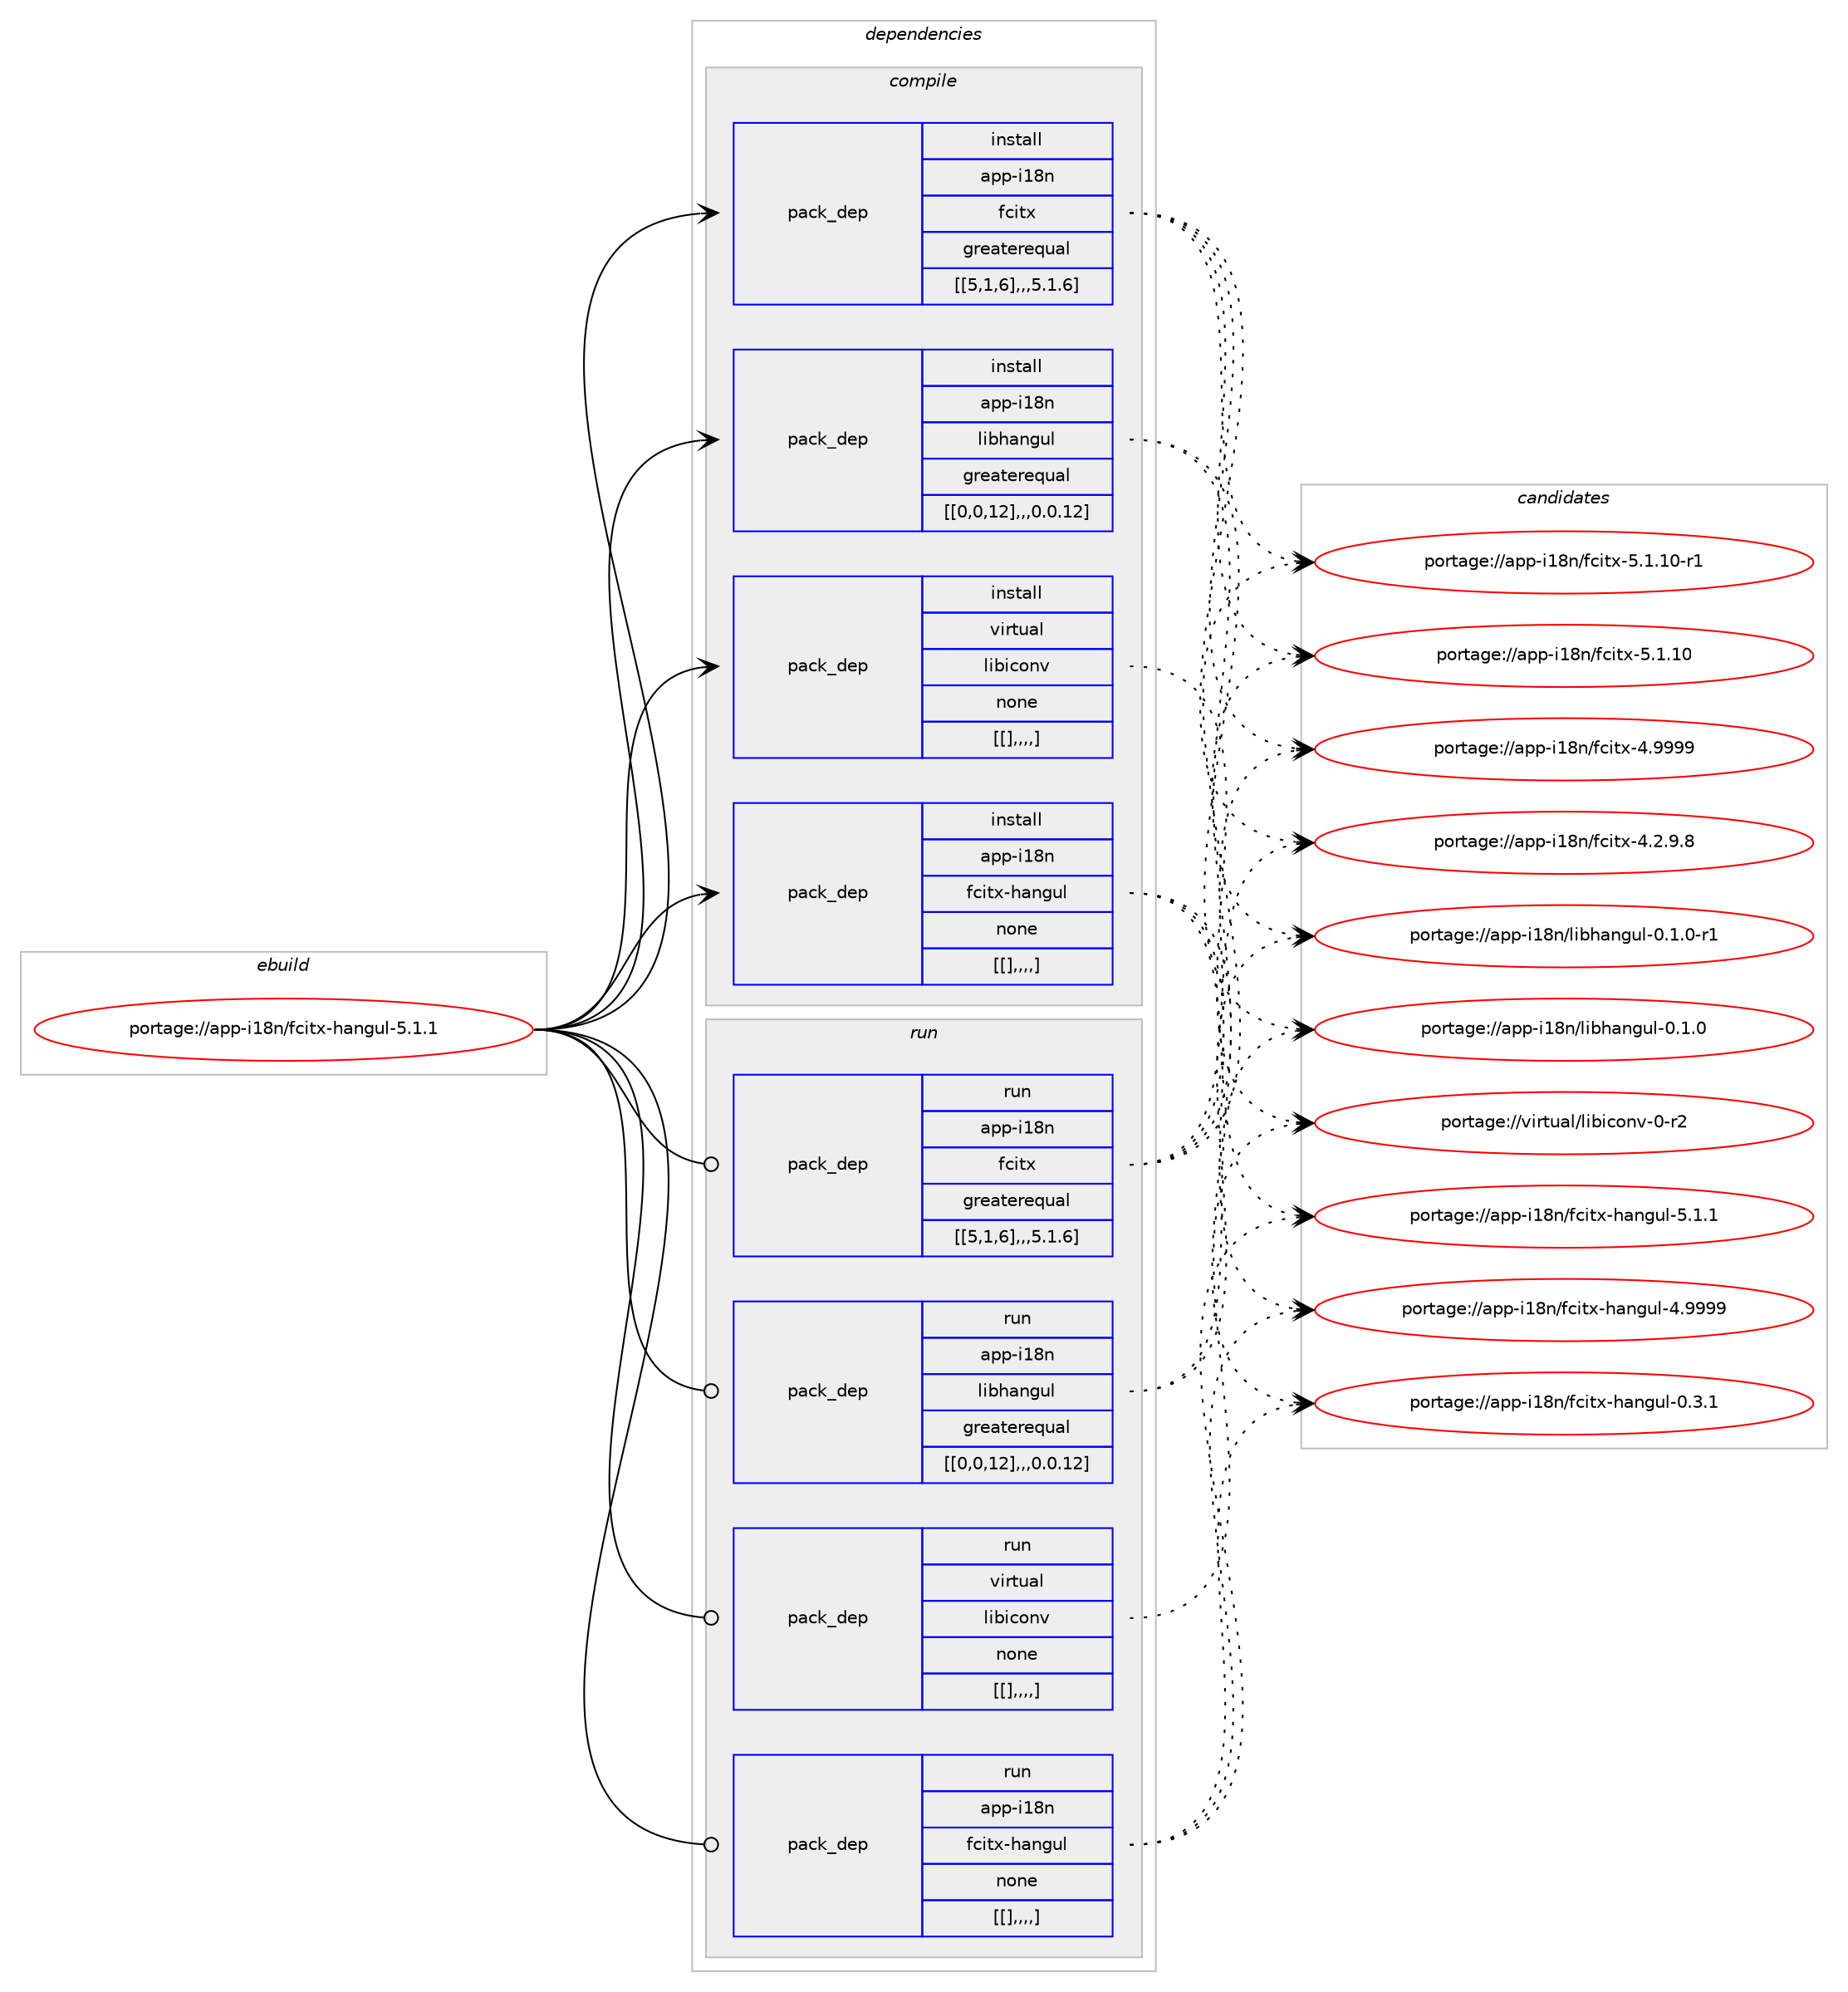digraph prolog {

# *************
# Graph options
# *************

newrank=true;
concentrate=true;
compound=true;
graph [rankdir=LR,fontname=Helvetica,fontsize=10,ranksep=1.5];#, ranksep=2.5, nodesep=0.2];
edge  [arrowhead=vee];
node  [fontname=Helvetica,fontsize=10];

# **********
# The ebuild
# **********

subgraph cluster_leftcol {
color=gray;
label=<<i>ebuild</i>>;
id [label="portage://app-i18n/fcitx-hangul-5.1.1", color=red, width=4, href="../app-i18n/fcitx-hangul-5.1.1.svg"];
}

# ****************
# The dependencies
# ****************

subgraph cluster_midcol {
color=gray;
label=<<i>dependencies</i>>;
subgraph cluster_compile {
fillcolor="#eeeeee";
style=filled;
label=<<i>compile</i>>;
subgraph pack25994 {
dependency37456 [label=<<TABLE BORDER="0" CELLBORDER="1" CELLSPACING="0" CELLPADDING="4" WIDTH="220"><TR><TD ROWSPAN="6" CELLPADDING="30">pack_dep</TD></TR><TR><TD WIDTH="110">install</TD></TR><TR><TD>app-i18n</TD></TR><TR><TD>fcitx</TD></TR><TR><TD>greaterequal</TD></TR><TR><TD>[[5,1,6],,,5.1.6]</TD></TR></TABLE>>, shape=none, color=blue];
}
id:e -> dependency37456:w [weight=20,style="solid",arrowhead="vee"];
subgraph pack25995 {
dependency37457 [label=<<TABLE BORDER="0" CELLBORDER="1" CELLSPACING="0" CELLPADDING="4" WIDTH="220"><TR><TD ROWSPAN="6" CELLPADDING="30">pack_dep</TD></TR><TR><TD WIDTH="110">install</TD></TR><TR><TD>app-i18n</TD></TR><TR><TD>libhangul</TD></TR><TR><TD>greaterequal</TD></TR><TR><TD>[[0,0,12],,,0.0.12]</TD></TR></TABLE>>, shape=none, color=blue];
}
id:e -> dependency37457:w [weight=20,style="solid",arrowhead="vee"];
subgraph pack25996 {
dependency37458 [label=<<TABLE BORDER="0" CELLBORDER="1" CELLSPACING="0" CELLPADDING="4" WIDTH="220"><TR><TD ROWSPAN="6" CELLPADDING="30">pack_dep</TD></TR><TR><TD WIDTH="110">install</TD></TR><TR><TD>virtual</TD></TR><TR><TD>libiconv</TD></TR><TR><TD>none</TD></TR><TR><TD>[[],,,,]</TD></TR></TABLE>>, shape=none, color=blue];
}
id:e -> dependency37458:w [weight=20,style="solid",arrowhead="vee"];
subgraph pack25997 {
dependency37459 [label=<<TABLE BORDER="0" CELLBORDER="1" CELLSPACING="0" CELLPADDING="4" WIDTH="220"><TR><TD ROWSPAN="6" CELLPADDING="30">pack_dep</TD></TR><TR><TD WIDTH="110">install</TD></TR><TR><TD>app-i18n</TD></TR><TR><TD>fcitx-hangul</TD></TR><TR><TD>none</TD></TR><TR><TD>[[],,,,]</TD></TR></TABLE>>, shape=none, color=blue];
}
id:e -> dependency37459:w [weight=20,style="solid",arrowhead="vee"];
}
subgraph cluster_compileandrun {
fillcolor="#eeeeee";
style=filled;
label=<<i>compile and run</i>>;
}
subgraph cluster_run {
fillcolor="#eeeeee";
style=filled;
label=<<i>run</i>>;
subgraph pack25998 {
dependency37460 [label=<<TABLE BORDER="0" CELLBORDER="1" CELLSPACING="0" CELLPADDING="4" WIDTH="220"><TR><TD ROWSPAN="6" CELLPADDING="30">pack_dep</TD></TR><TR><TD WIDTH="110">run</TD></TR><TR><TD>app-i18n</TD></TR><TR><TD>fcitx</TD></TR><TR><TD>greaterequal</TD></TR><TR><TD>[[5,1,6],,,5.1.6]</TD></TR></TABLE>>, shape=none, color=blue];
}
id:e -> dependency37460:w [weight=20,style="solid",arrowhead="odot"];
subgraph pack25999 {
dependency37461 [label=<<TABLE BORDER="0" CELLBORDER="1" CELLSPACING="0" CELLPADDING="4" WIDTH="220"><TR><TD ROWSPAN="6" CELLPADDING="30">pack_dep</TD></TR><TR><TD WIDTH="110">run</TD></TR><TR><TD>app-i18n</TD></TR><TR><TD>libhangul</TD></TR><TR><TD>greaterequal</TD></TR><TR><TD>[[0,0,12],,,0.0.12]</TD></TR></TABLE>>, shape=none, color=blue];
}
id:e -> dependency37461:w [weight=20,style="solid",arrowhead="odot"];
subgraph pack26000 {
dependency37462 [label=<<TABLE BORDER="0" CELLBORDER="1" CELLSPACING="0" CELLPADDING="4" WIDTH="220"><TR><TD ROWSPAN="6" CELLPADDING="30">pack_dep</TD></TR><TR><TD WIDTH="110">run</TD></TR><TR><TD>virtual</TD></TR><TR><TD>libiconv</TD></TR><TR><TD>none</TD></TR><TR><TD>[[],,,,]</TD></TR></TABLE>>, shape=none, color=blue];
}
id:e -> dependency37462:w [weight=20,style="solid",arrowhead="odot"];
subgraph pack26001 {
dependency37463 [label=<<TABLE BORDER="0" CELLBORDER="1" CELLSPACING="0" CELLPADDING="4" WIDTH="220"><TR><TD ROWSPAN="6" CELLPADDING="30">pack_dep</TD></TR><TR><TD WIDTH="110">run</TD></TR><TR><TD>app-i18n</TD></TR><TR><TD>fcitx-hangul</TD></TR><TR><TD>none</TD></TR><TR><TD>[[],,,,]</TD></TR></TABLE>>, shape=none, color=blue];
}
id:e -> dependency37463:w [weight=20,style="solid",arrowhead="odot"];
}
}

# **************
# The candidates
# **************

subgraph cluster_choices {
rank=same;
color=gray;
label=<<i>candidates</i>>;

subgraph choice25994 {
color=black;
nodesep=1;
choice971121124510549561104710299105116120455346494649484511449 [label="portage://app-i18n/fcitx-5.1.10-r1", color=red, width=4,href="../app-i18n/fcitx-5.1.10-r1.svg"];
choice97112112451054956110471029910511612045534649464948 [label="portage://app-i18n/fcitx-5.1.10", color=red, width=4,href="../app-i18n/fcitx-5.1.10.svg"];
choice97112112451054956110471029910511612045524657575757 [label="portage://app-i18n/fcitx-4.9999", color=red, width=4,href="../app-i18n/fcitx-4.9999.svg"];
choice9711211245105495611047102991051161204552465046574656 [label="portage://app-i18n/fcitx-4.2.9.8", color=red, width=4,href="../app-i18n/fcitx-4.2.9.8.svg"];
dependency37456:e -> choice971121124510549561104710299105116120455346494649484511449:w [style=dotted,weight="100"];
dependency37456:e -> choice97112112451054956110471029910511612045534649464948:w [style=dotted,weight="100"];
dependency37456:e -> choice97112112451054956110471029910511612045524657575757:w [style=dotted,weight="100"];
dependency37456:e -> choice9711211245105495611047102991051161204552465046574656:w [style=dotted,weight="100"];
}
subgraph choice25995 {
color=black;
nodesep=1;
choice971121124510549561104710810598104971101031171084548464946484511449 [label="portage://app-i18n/libhangul-0.1.0-r1", color=red, width=4,href="../app-i18n/libhangul-0.1.0-r1.svg"];
choice97112112451054956110471081059810497110103117108454846494648 [label="portage://app-i18n/libhangul-0.1.0", color=red, width=4,href="../app-i18n/libhangul-0.1.0.svg"];
dependency37457:e -> choice971121124510549561104710810598104971101031171084548464946484511449:w [style=dotted,weight="100"];
dependency37457:e -> choice97112112451054956110471081059810497110103117108454846494648:w [style=dotted,weight="100"];
}
subgraph choice25996 {
color=black;
nodesep=1;
choice1181051141161179710847108105981059911111011845484511450 [label="portage://virtual/libiconv-0-r2", color=red, width=4,href="../virtual/libiconv-0-r2.svg"];
dependency37458:e -> choice1181051141161179710847108105981059911111011845484511450:w [style=dotted,weight="100"];
}
subgraph choice25997 {
color=black;
nodesep=1;
choice9711211245105495611047102991051161204510497110103117108455346494649 [label="portage://app-i18n/fcitx-hangul-5.1.1", color=red, width=4,href="../app-i18n/fcitx-hangul-5.1.1.svg"];
choice971121124510549561104710299105116120451049711010311710845524657575757 [label="portage://app-i18n/fcitx-hangul-4.9999", color=red, width=4,href="../app-i18n/fcitx-hangul-4.9999.svg"];
choice9711211245105495611047102991051161204510497110103117108454846514649 [label="portage://app-i18n/fcitx-hangul-0.3.1", color=red, width=4,href="../app-i18n/fcitx-hangul-0.3.1.svg"];
dependency37459:e -> choice9711211245105495611047102991051161204510497110103117108455346494649:w [style=dotted,weight="100"];
dependency37459:e -> choice971121124510549561104710299105116120451049711010311710845524657575757:w [style=dotted,weight="100"];
dependency37459:e -> choice9711211245105495611047102991051161204510497110103117108454846514649:w [style=dotted,weight="100"];
}
subgraph choice25998 {
color=black;
nodesep=1;
choice971121124510549561104710299105116120455346494649484511449 [label="portage://app-i18n/fcitx-5.1.10-r1", color=red, width=4,href="../app-i18n/fcitx-5.1.10-r1.svg"];
choice97112112451054956110471029910511612045534649464948 [label="portage://app-i18n/fcitx-5.1.10", color=red, width=4,href="../app-i18n/fcitx-5.1.10.svg"];
choice97112112451054956110471029910511612045524657575757 [label="portage://app-i18n/fcitx-4.9999", color=red, width=4,href="../app-i18n/fcitx-4.9999.svg"];
choice9711211245105495611047102991051161204552465046574656 [label="portage://app-i18n/fcitx-4.2.9.8", color=red, width=4,href="../app-i18n/fcitx-4.2.9.8.svg"];
dependency37460:e -> choice971121124510549561104710299105116120455346494649484511449:w [style=dotted,weight="100"];
dependency37460:e -> choice97112112451054956110471029910511612045534649464948:w [style=dotted,weight="100"];
dependency37460:e -> choice97112112451054956110471029910511612045524657575757:w [style=dotted,weight="100"];
dependency37460:e -> choice9711211245105495611047102991051161204552465046574656:w [style=dotted,weight="100"];
}
subgraph choice25999 {
color=black;
nodesep=1;
choice971121124510549561104710810598104971101031171084548464946484511449 [label="portage://app-i18n/libhangul-0.1.0-r1", color=red, width=4,href="../app-i18n/libhangul-0.1.0-r1.svg"];
choice97112112451054956110471081059810497110103117108454846494648 [label="portage://app-i18n/libhangul-0.1.0", color=red, width=4,href="../app-i18n/libhangul-0.1.0.svg"];
dependency37461:e -> choice971121124510549561104710810598104971101031171084548464946484511449:w [style=dotted,weight="100"];
dependency37461:e -> choice97112112451054956110471081059810497110103117108454846494648:w [style=dotted,weight="100"];
}
subgraph choice26000 {
color=black;
nodesep=1;
choice1181051141161179710847108105981059911111011845484511450 [label="portage://virtual/libiconv-0-r2", color=red, width=4,href="../virtual/libiconv-0-r2.svg"];
dependency37462:e -> choice1181051141161179710847108105981059911111011845484511450:w [style=dotted,weight="100"];
}
subgraph choice26001 {
color=black;
nodesep=1;
choice9711211245105495611047102991051161204510497110103117108455346494649 [label="portage://app-i18n/fcitx-hangul-5.1.1", color=red, width=4,href="../app-i18n/fcitx-hangul-5.1.1.svg"];
choice971121124510549561104710299105116120451049711010311710845524657575757 [label="portage://app-i18n/fcitx-hangul-4.9999", color=red, width=4,href="../app-i18n/fcitx-hangul-4.9999.svg"];
choice9711211245105495611047102991051161204510497110103117108454846514649 [label="portage://app-i18n/fcitx-hangul-0.3.1", color=red, width=4,href="../app-i18n/fcitx-hangul-0.3.1.svg"];
dependency37463:e -> choice9711211245105495611047102991051161204510497110103117108455346494649:w [style=dotted,weight="100"];
dependency37463:e -> choice971121124510549561104710299105116120451049711010311710845524657575757:w [style=dotted,weight="100"];
dependency37463:e -> choice9711211245105495611047102991051161204510497110103117108454846514649:w [style=dotted,weight="100"];
}
}

}
